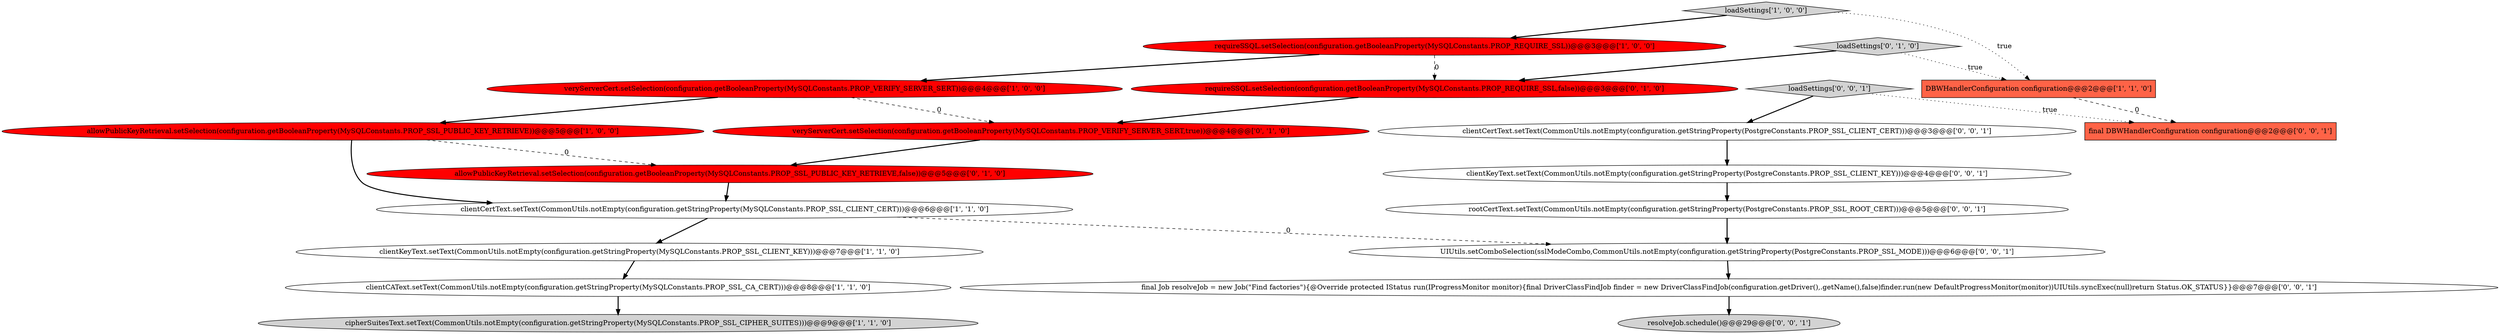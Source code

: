 digraph {
14 [style = filled, label = "UIUtils.setComboSelection(sslModeCombo,CommonUtils.notEmpty(configuration.getStringProperty(PostgreConstants.PROP_SSL_MODE)))@@@6@@@['0', '0', '1']", fillcolor = white, shape = ellipse image = "AAA0AAABBB3BBB"];
4 [style = filled, label = "DBWHandlerConfiguration configuration@@@2@@@['1', '1', '0']", fillcolor = tomato, shape = box image = "AAA0AAABBB1BBB"];
9 [style = filled, label = "loadSettings['0', '1', '0']", fillcolor = lightgray, shape = diamond image = "AAA0AAABBB2BBB"];
18 [style = filled, label = "resolveJob.schedule()@@@29@@@['0', '0', '1']", fillcolor = lightgray, shape = ellipse image = "AAA0AAABBB3BBB"];
2 [style = filled, label = "clientCertText.setText(CommonUtils.notEmpty(configuration.getStringProperty(MySQLConstants.PROP_SSL_CLIENT_CERT)))@@@6@@@['1', '1', '0']", fillcolor = white, shape = ellipse image = "AAA0AAABBB1BBB"];
7 [style = filled, label = "requireSSQL.setSelection(configuration.getBooleanProperty(MySQLConstants.PROP_REQUIRE_SSL))@@@3@@@['1', '0', '0']", fillcolor = red, shape = ellipse image = "AAA1AAABBB1BBB"];
1 [style = filled, label = "veryServerCert.setSelection(configuration.getBooleanProperty(MySQLConstants.PROP_VERIFY_SERVER_SERT))@@@4@@@['1', '0', '0']", fillcolor = red, shape = ellipse image = "AAA1AAABBB1BBB"];
16 [style = filled, label = "final DBWHandlerConfiguration configuration@@@2@@@['0', '0', '1']", fillcolor = tomato, shape = box image = "AAA0AAABBB3BBB"];
12 [style = filled, label = "veryServerCert.setSelection(configuration.getBooleanProperty(MySQLConstants.PROP_VERIFY_SERVER_SERT,true))@@@4@@@['0', '1', '0']", fillcolor = red, shape = ellipse image = "AAA1AAABBB2BBB"];
8 [style = filled, label = "cipherSuitesText.setText(CommonUtils.notEmpty(configuration.getStringProperty(MySQLConstants.PROP_SSL_CIPHER_SUITES)))@@@9@@@['1', '1', '0']", fillcolor = lightgray, shape = ellipse image = "AAA0AAABBB1BBB"];
19 [style = filled, label = "rootCertText.setText(CommonUtils.notEmpty(configuration.getStringProperty(PostgreConstants.PROP_SSL_ROOT_CERT)))@@@5@@@['0', '0', '1']", fillcolor = white, shape = ellipse image = "AAA0AAABBB3BBB"];
0 [style = filled, label = "loadSettings['1', '0', '0']", fillcolor = lightgray, shape = diamond image = "AAA0AAABBB1BBB"];
11 [style = filled, label = "requireSSQL.setSelection(configuration.getBooleanProperty(MySQLConstants.PROP_REQUIRE_SSL,false))@@@3@@@['0', '1', '0']", fillcolor = red, shape = ellipse image = "AAA1AAABBB2BBB"];
15 [style = filled, label = "loadSettings['0', '0', '1']", fillcolor = lightgray, shape = diamond image = "AAA0AAABBB3BBB"];
5 [style = filled, label = "allowPublicKeyRetrieval.setSelection(configuration.getBooleanProperty(MySQLConstants.PROP_SSL_PUBLIC_KEY_RETRIEVE))@@@5@@@['1', '0', '0']", fillcolor = red, shape = ellipse image = "AAA1AAABBB1BBB"];
6 [style = filled, label = "clientCAText.setText(CommonUtils.notEmpty(configuration.getStringProperty(MySQLConstants.PROP_SSL_CA_CERT)))@@@8@@@['1', '1', '0']", fillcolor = white, shape = ellipse image = "AAA0AAABBB1BBB"];
3 [style = filled, label = "clientKeyText.setText(CommonUtils.notEmpty(configuration.getStringProperty(MySQLConstants.PROP_SSL_CLIENT_KEY)))@@@7@@@['1', '1', '0']", fillcolor = white, shape = ellipse image = "AAA0AAABBB1BBB"];
20 [style = filled, label = "clientKeyText.setText(CommonUtils.notEmpty(configuration.getStringProperty(PostgreConstants.PROP_SSL_CLIENT_KEY)))@@@4@@@['0', '0', '1']", fillcolor = white, shape = ellipse image = "AAA0AAABBB3BBB"];
10 [style = filled, label = "allowPublicKeyRetrieval.setSelection(configuration.getBooleanProperty(MySQLConstants.PROP_SSL_PUBLIC_KEY_RETRIEVE,false))@@@5@@@['0', '1', '0']", fillcolor = red, shape = ellipse image = "AAA1AAABBB2BBB"];
13 [style = filled, label = "clientCertText.setText(CommonUtils.notEmpty(configuration.getStringProperty(PostgreConstants.PROP_SSL_CLIENT_CERT)))@@@3@@@['0', '0', '1']", fillcolor = white, shape = ellipse image = "AAA0AAABBB3BBB"];
17 [style = filled, label = "final Job resolveJob = new Job(\"Find factories\"){@Override protected IStatus run(IProgressMonitor monitor){final DriverClassFindJob finder = new DriverClassFindJob(configuration.getDriver(),.getName(),false)finder.run(new DefaultProgressMonitor(monitor))UIUtils.syncExec(null)return Status.OK_STATUS}}@@@7@@@['0', '0', '1']", fillcolor = white, shape = ellipse image = "AAA0AAABBB3BBB"];
1->5 [style = bold, label=""];
15->13 [style = bold, label=""];
7->1 [style = bold, label=""];
4->16 [style = dashed, label="0"];
9->11 [style = bold, label=""];
2->3 [style = bold, label=""];
0->4 [style = dotted, label="true"];
7->11 [style = dashed, label="0"];
3->6 [style = bold, label=""];
14->17 [style = bold, label=""];
11->12 [style = bold, label=""];
15->16 [style = dotted, label="true"];
0->7 [style = bold, label=""];
1->12 [style = dashed, label="0"];
5->2 [style = bold, label=""];
12->10 [style = bold, label=""];
19->14 [style = bold, label=""];
2->14 [style = dashed, label="0"];
5->10 [style = dashed, label="0"];
6->8 [style = bold, label=""];
9->4 [style = dotted, label="true"];
10->2 [style = bold, label=""];
20->19 [style = bold, label=""];
17->18 [style = bold, label=""];
13->20 [style = bold, label=""];
}
